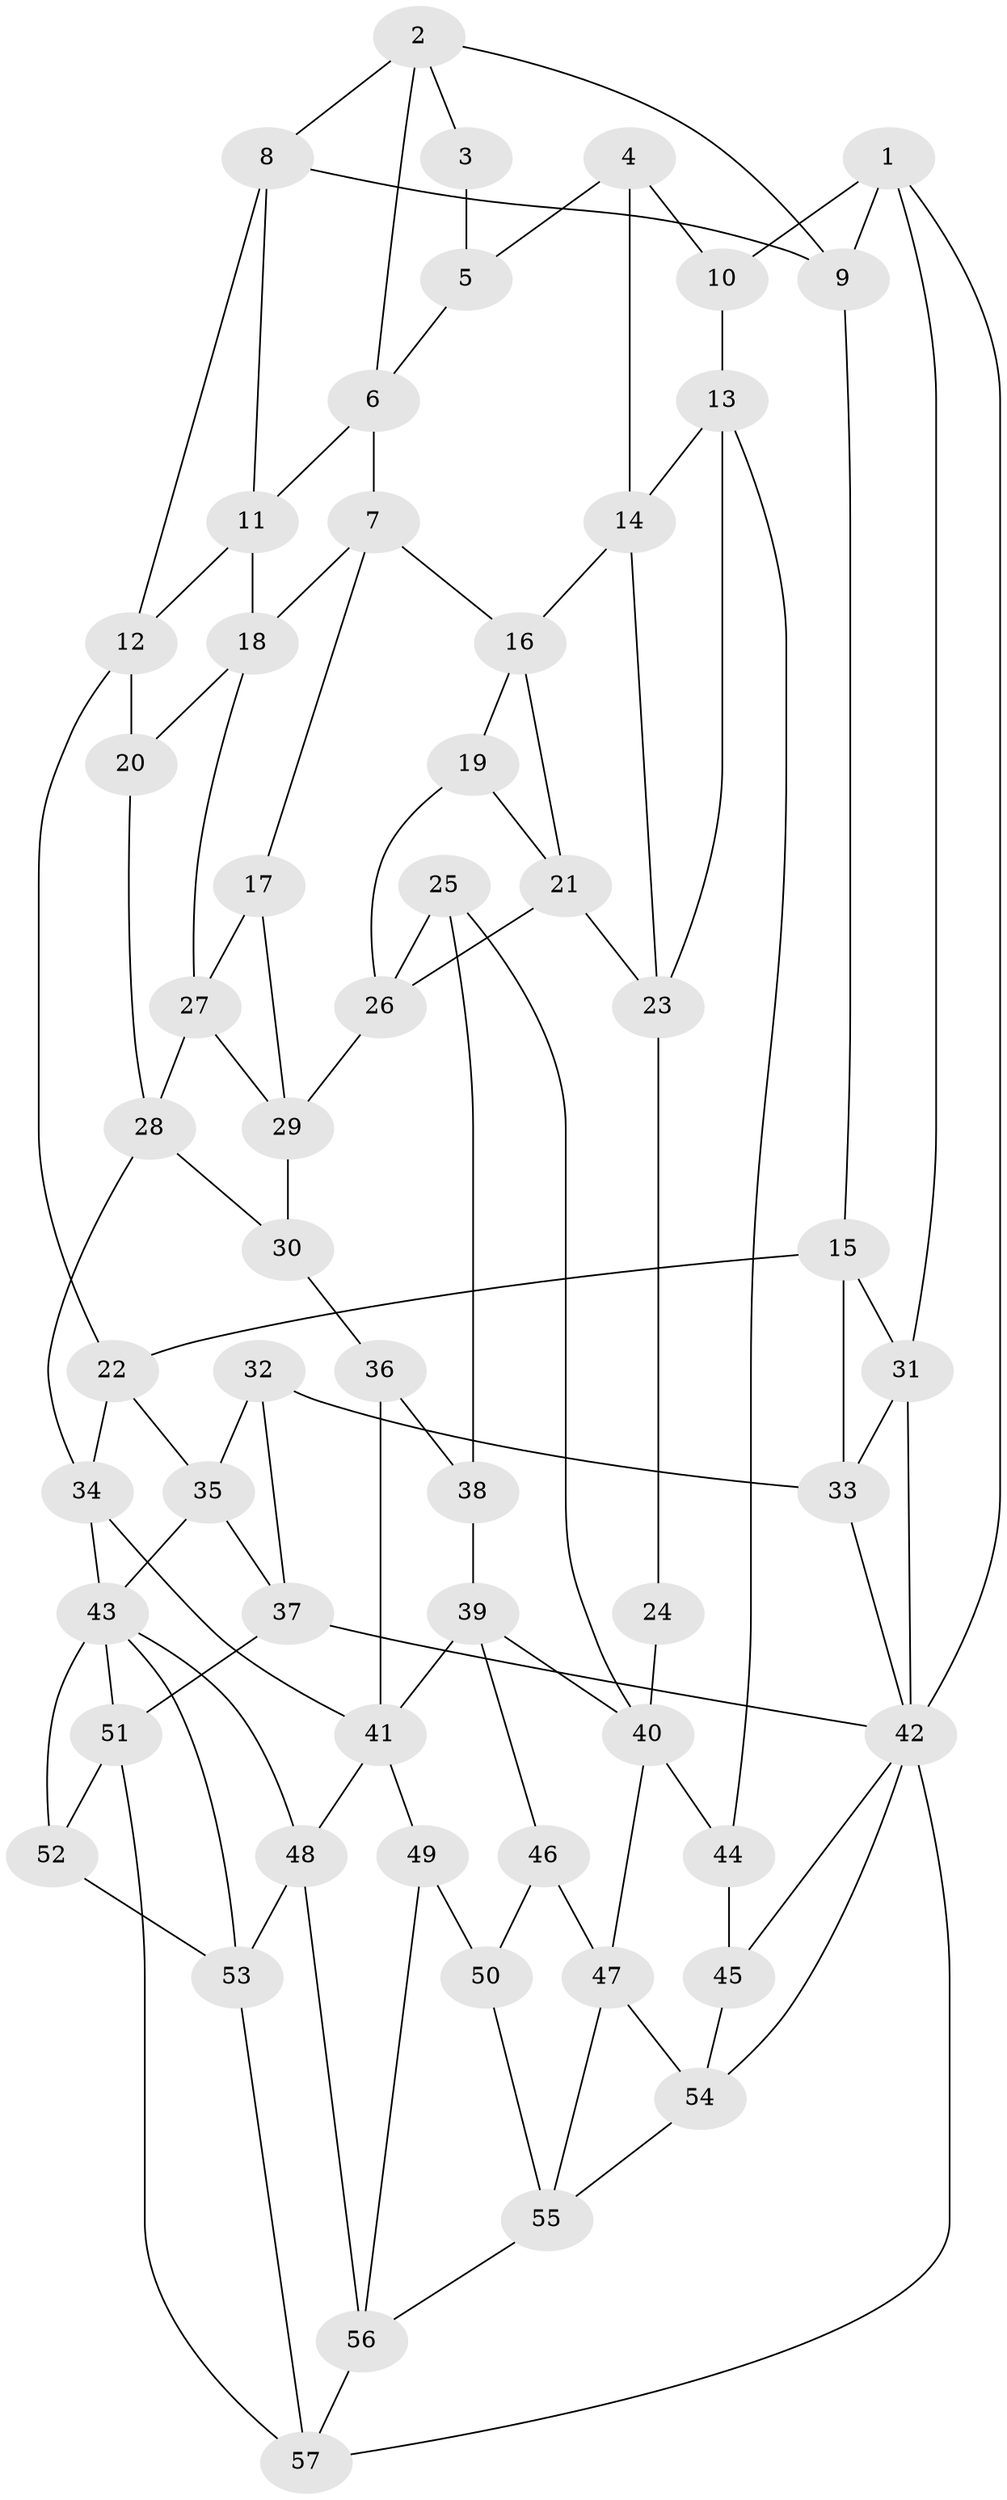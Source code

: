 // original degree distribution, {3: 0.017543859649122806, 6: 0.2719298245614035, 4: 0.2894736842105263, 5: 0.42105263157894735}
// Generated by graph-tools (version 1.1) at 2025/27/03/09/25 03:27:10]
// undirected, 57 vertices, 107 edges
graph export_dot {
graph [start="1"]
  node [color=gray90,style=filled];
  1;
  2;
  3;
  4;
  5;
  6;
  7;
  8;
  9;
  10;
  11;
  12;
  13;
  14;
  15;
  16;
  17;
  18;
  19;
  20;
  21;
  22;
  23;
  24;
  25;
  26;
  27;
  28;
  29;
  30;
  31;
  32;
  33;
  34;
  35;
  36;
  37;
  38;
  39;
  40;
  41;
  42;
  43;
  44;
  45;
  46;
  47;
  48;
  49;
  50;
  51;
  52;
  53;
  54;
  55;
  56;
  57;
  1 -- 9 [weight=1.0];
  1 -- 10 [weight=2.0];
  1 -- 31 [weight=1.0];
  1 -- 42 [weight=2.0];
  2 -- 3 [weight=1.0];
  2 -- 6 [weight=1.0];
  2 -- 8 [weight=1.0];
  2 -- 9 [weight=1.0];
  3 -- 5 [weight=2.0];
  4 -- 5 [weight=1.0];
  4 -- 10 [weight=1.0];
  4 -- 14 [weight=1.0];
  5 -- 6 [weight=1.0];
  6 -- 7 [weight=1.0];
  6 -- 11 [weight=1.0];
  7 -- 16 [weight=1.0];
  7 -- 17 [weight=1.0];
  7 -- 18 [weight=1.0];
  8 -- 9 [weight=1.0];
  8 -- 11 [weight=1.0];
  8 -- 12 [weight=1.0];
  9 -- 15 [weight=1.0];
  10 -- 13 [weight=1.0];
  11 -- 12 [weight=1.0];
  11 -- 18 [weight=1.0];
  12 -- 20 [weight=1.0];
  12 -- 22 [weight=1.0];
  13 -- 14 [weight=1.0];
  13 -- 23 [weight=1.0];
  13 -- 44 [weight=1.0];
  14 -- 16 [weight=1.0];
  14 -- 23 [weight=1.0];
  15 -- 22 [weight=1.0];
  15 -- 31 [weight=1.0];
  15 -- 33 [weight=1.0];
  16 -- 19 [weight=1.0];
  16 -- 21 [weight=1.0];
  17 -- 27 [weight=1.0];
  17 -- 29 [weight=1.0];
  18 -- 20 [weight=1.0];
  18 -- 27 [weight=1.0];
  19 -- 21 [weight=1.0];
  19 -- 26 [weight=1.0];
  20 -- 28 [weight=1.0];
  21 -- 23 [weight=1.0];
  21 -- 26 [weight=1.0];
  22 -- 34 [weight=1.0];
  22 -- 35 [weight=1.0];
  23 -- 24 [weight=1.0];
  24 -- 40 [weight=2.0];
  25 -- 26 [weight=1.0];
  25 -- 38 [weight=1.0];
  25 -- 40 [weight=1.0];
  26 -- 29 [weight=1.0];
  27 -- 28 [weight=1.0];
  27 -- 29 [weight=1.0];
  28 -- 30 [weight=1.0];
  28 -- 34 [weight=1.0];
  29 -- 30 [weight=1.0];
  30 -- 36 [weight=1.0];
  31 -- 33 [weight=1.0];
  31 -- 42 [weight=1.0];
  32 -- 33 [weight=1.0];
  32 -- 35 [weight=1.0];
  32 -- 37 [weight=1.0];
  33 -- 42 [weight=1.0];
  34 -- 41 [weight=1.0];
  34 -- 43 [weight=1.0];
  35 -- 37 [weight=1.0];
  35 -- 43 [weight=1.0];
  36 -- 38 [weight=2.0];
  36 -- 41 [weight=1.0];
  37 -- 42 [weight=1.0];
  37 -- 51 [weight=1.0];
  38 -- 39 [weight=1.0];
  39 -- 40 [weight=1.0];
  39 -- 41 [weight=1.0];
  39 -- 46 [weight=1.0];
  40 -- 44 [weight=1.0];
  40 -- 47 [weight=1.0];
  41 -- 48 [weight=1.0];
  41 -- 49 [weight=1.0];
  42 -- 45 [weight=1.0];
  42 -- 54 [weight=1.0];
  42 -- 57 [weight=1.0];
  43 -- 48 [weight=1.0];
  43 -- 51 [weight=1.0];
  43 -- 52 [weight=1.0];
  43 -- 53 [weight=1.0];
  44 -- 45 [weight=2.0];
  45 -- 54 [weight=1.0];
  46 -- 47 [weight=1.0];
  46 -- 50 [weight=1.0];
  47 -- 54 [weight=1.0];
  47 -- 55 [weight=1.0];
  48 -- 53 [weight=1.0];
  48 -- 56 [weight=1.0];
  49 -- 50 [weight=2.0];
  49 -- 56 [weight=1.0];
  50 -- 55 [weight=1.0];
  51 -- 52 [weight=1.0];
  51 -- 57 [weight=1.0];
  52 -- 53 [weight=1.0];
  53 -- 57 [weight=1.0];
  54 -- 55 [weight=1.0];
  55 -- 56 [weight=1.0];
  56 -- 57 [weight=1.0];
}
